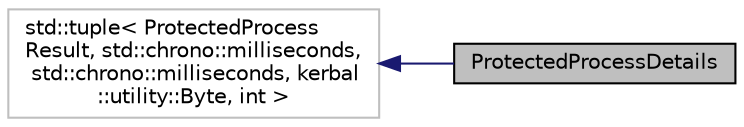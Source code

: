 digraph "ProtectedProcessDetails"
{
 // LATEX_PDF_SIZE
  edge [fontname="Helvetica",fontsize="10",labelfontname="Helvetica",labelfontsize="10"];
  node [fontname="Helvetica",fontsize="10",shape=record];
  rankdir="LR";
  Node2 [label="ProtectedProcessDetails",height=0.2,width=0.4,color="black", fillcolor="grey75", style="filled", fontcolor="black",tooltip=" "];
  Node3 -> Node2 [dir="back",color="midnightblue",fontsize="10",style="solid",fontname="Helvetica"];
  Node3 [label="std::tuple\< ProtectedProcess\lResult, std::chrono::milliseconds,\l std::chrono::milliseconds, kerbal\l::utility::Byte, int \>",height=0.2,width=0.4,color="grey75", fillcolor="white", style="filled",tooltip=" "];
}
